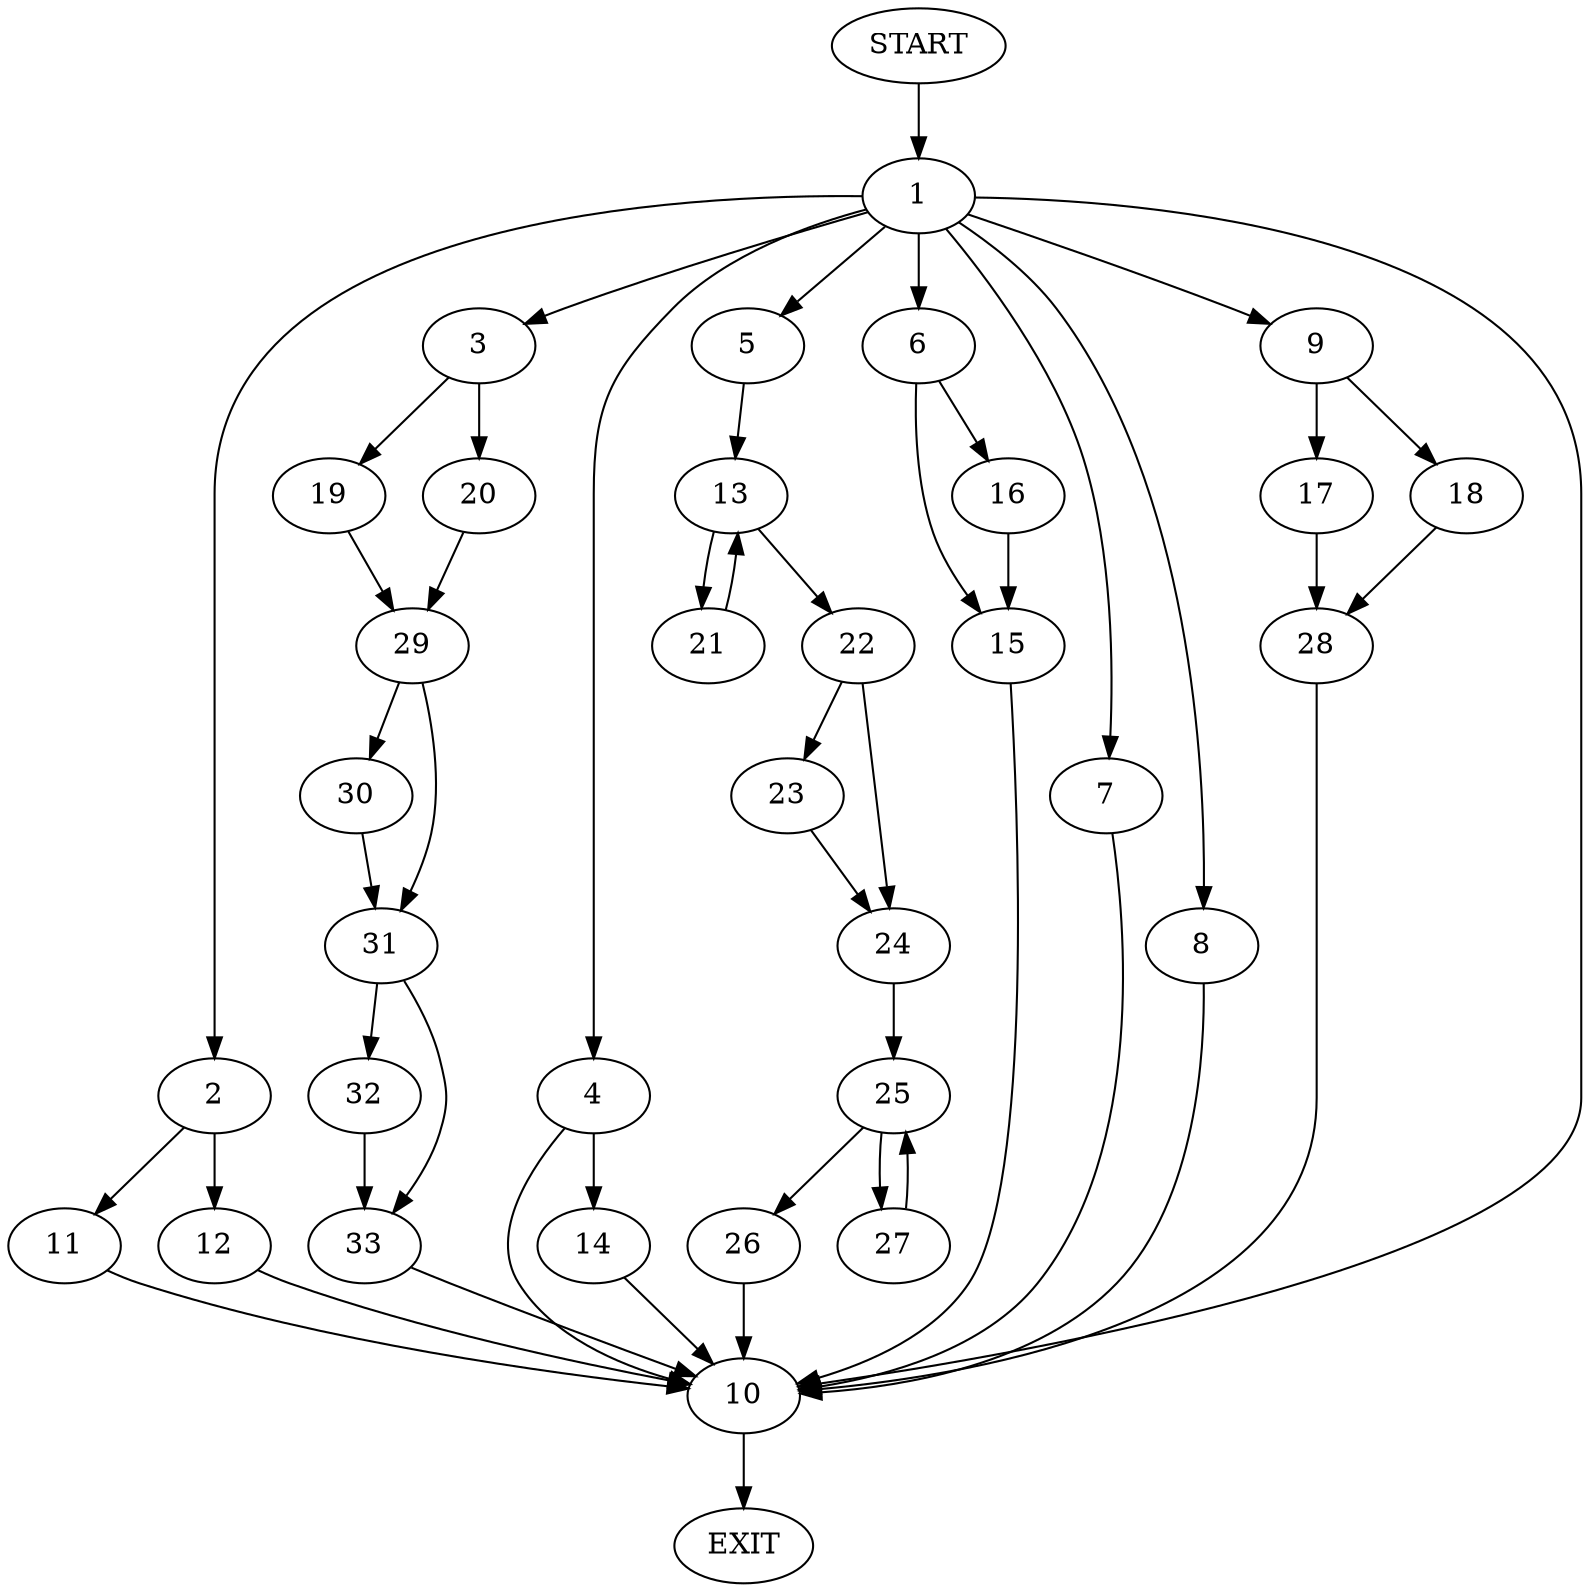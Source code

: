 digraph {
0 [label="START"]
34 [label="EXIT"]
0 -> 1
1 -> 2
1 -> 3
1 -> 4
1 -> 5
1 -> 6
1 -> 7
1 -> 8
1 -> 9
1 -> 10
8 -> 10
2 -> 11
2 -> 12
5 -> 13
4 -> 14
4 -> 10
10 -> 34
6 -> 15
6 -> 16
9 -> 17
9 -> 18
3 -> 19
3 -> 20
7 -> 10
16 -> 15
15 -> 10
13 -> 21
13 -> 22
22 -> 23
22 -> 24
21 -> 13
23 -> 24
24 -> 25
25 -> 26
25 -> 27
26 -> 10
27 -> 25
18 -> 28
17 -> 28
28 -> 10
19 -> 29
20 -> 29
29 -> 30
29 -> 31
31 -> 32
31 -> 33
30 -> 31
33 -> 10
32 -> 33
12 -> 10
11 -> 10
14 -> 10
}
